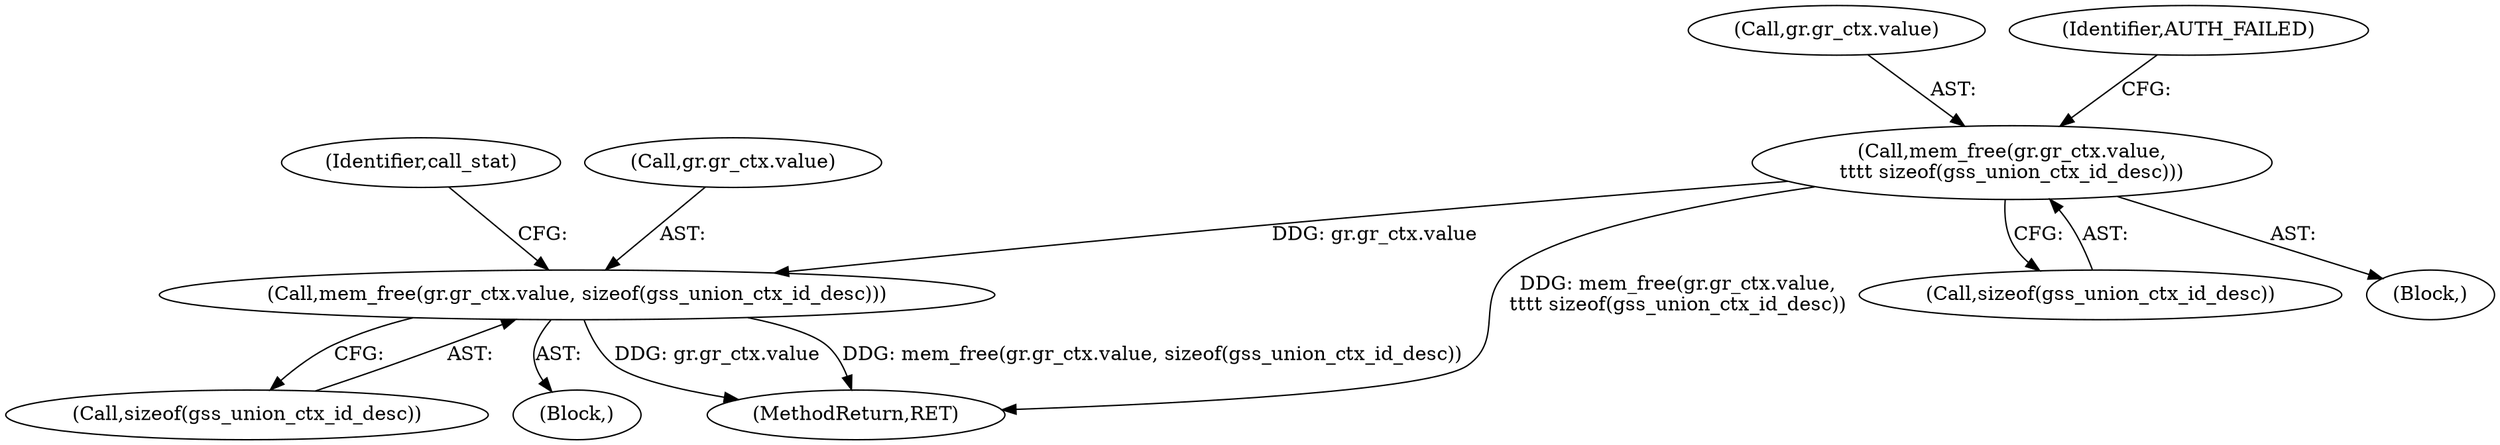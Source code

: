 digraph "0_krb5_5bb8a6b9c9eb8dd22bc9526751610aaa255ead9c@API" {
"1000468" [label="(Call,mem_free(gr.gr_ctx.value,\n\t\t\t\t sizeof(gss_union_ctx_id_desc)))"];
"1000507" [label="(Call,mem_free(gr.gr_ctx.value, sizeof(gss_union_ctx_id_desc)))"];
"1000460" [label="(Block,)"];
"1000507" [label="(Call,mem_free(gr.gr_ctx.value, sizeof(gss_union_ctx_id_desc)))"];
"1000517" [label="(Identifier,call_stat)"];
"1000508" [label="(Call,gr.gr_ctx.value)"];
"1000632" [label="(MethodReturn,RET)"];
"1000469" [label="(Call,gr.gr_ctx.value)"];
"1000513" [label="(Call,sizeof(gss_union_ctx_id_desc))"];
"1000474" [label="(Call,sizeof(gss_union_ctx_id_desc))"];
"1000468" [label="(Call,mem_free(gr.gr_ctx.value,\n\t\t\t\t sizeof(gss_union_ctx_id_desc)))"];
"1000428" [label="(Block,)"];
"1000477" [label="(Identifier,AUTH_FAILED)"];
"1000468" -> "1000460"  [label="AST: "];
"1000468" -> "1000474"  [label="CFG: "];
"1000469" -> "1000468"  [label="AST: "];
"1000474" -> "1000468"  [label="AST: "];
"1000477" -> "1000468"  [label="CFG: "];
"1000468" -> "1000632"  [label="DDG: mem_free(gr.gr_ctx.value,\n\t\t\t\t sizeof(gss_union_ctx_id_desc))"];
"1000468" -> "1000507"  [label="DDG: gr.gr_ctx.value"];
"1000507" -> "1000428"  [label="AST: "];
"1000507" -> "1000513"  [label="CFG: "];
"1000508" -> "1000507"  [label="AST: "];
"1000513" -> "1000507"  [label="AST: "];
"1000517" -> "1000507"  [label="CFG: "];
"1000507" -> "1000632"  [label="DDG: mem_free(gr.gr_ctx.value, sizeof(gss_union_ctx_id_desc))"];
"1000507" -> "1000632"  [label="DDG: gr.gr_ctx.value"];
}
